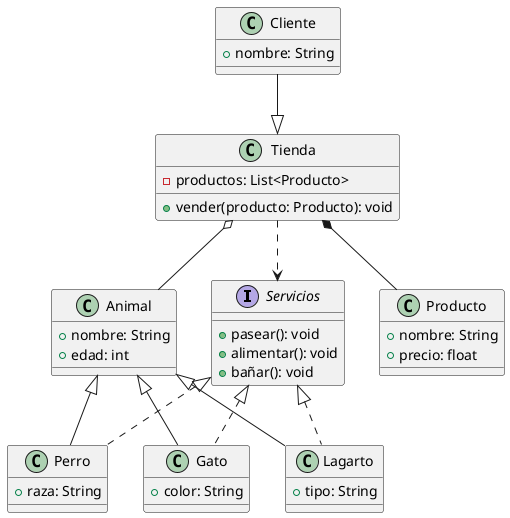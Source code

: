 @startuml
interface Servicios {
    + pasear(): void
    + alimentar(): void
    + bañar(): void
}

class Animal {
    + nombre: String
    + edad: int
}

class Perro {
    + raza: String
}

class Gato {
    + color: String
}

class Lagarto {
    + tipo: String
}

class Tienda {
    - productos: List<Producto>
    + vender(producto: Producto): void
}

class Producto {
    + nombre: String
    + precio: float
}

class Cliente{
    + nombre: String
}

Tienda ..> Servicios
Cliente --|> Tienda
Tienda  *--  Producto
Tienda o-- Animal
Animal <|-- Perro
Animal <|-- Gato
Animal <|-- Lagarto

Servicios <|.. Perro
Servicios <|.. Gato
Servicios <|.. Lagarto

@enduml
